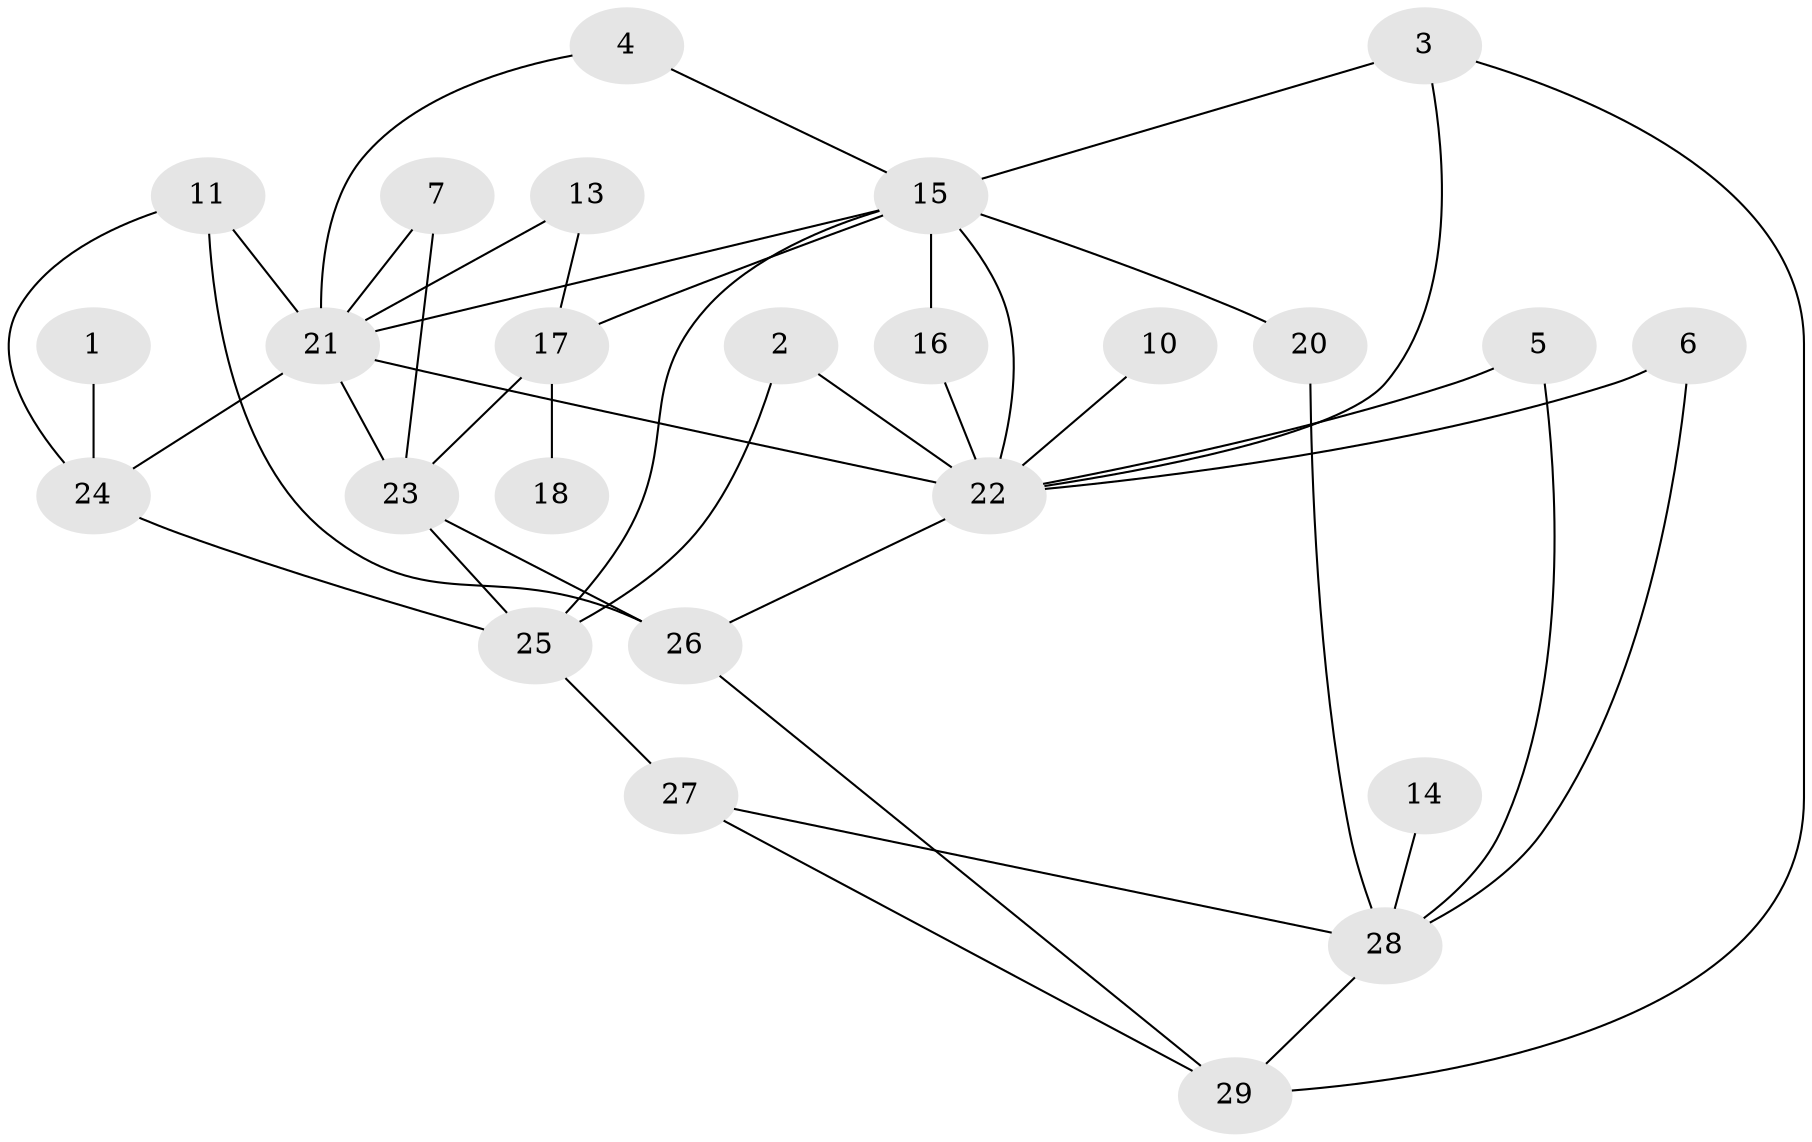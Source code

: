 // original degree distribution, {3: 0.22916666666666666, 4: 0.09375, 5: 0.0625, 1: 0.20833333333333334, 2: 0.3541666666666667, 0: 0.03125, 6: 0.020833333333333332}
// Generated by graph-tools (version 1.1) at 2025/35/03/04/25 23:35:48]
// undirected, 25 vertices, 43 edges
graph export_dot {
  node [color=gray90,style=filled];
  1;
  2;
  3;
  4;
  5;
  6;
  7;
  10;
  11;
  13;
  14;
  15;
  16;
  17;
  18;
  20;
  21;
  22;
  23;
  24;
  25;
  26;
  27;
  28;
  29;
  1 -- 24 [weight=1.0];
  2 -- 22 [weight=1.0];
  2 -- 25 [weight=1.0];
  3 -- 15 [weight=1.0];
  3 -- 22 [weight=1.0];
  3 -- 29 [weight=1.0];
  4 -- 15 [weight=1.0];
  4 -- 21 [weight=1.0];
  5 -- 22 [weight=1.0];
  5 -- 28 [weight=1.0];
  6 -- 22 [weight=1.0];
  6 -- 28 [weight=1.0];
  7 -- 21 [weight=1.0];
  7 -- 23 [weight=1.0];
  10 -- 22 [weight=1.0];
  11 -- 21 [weight=1.0];
  11 -- 24 [weight=1.0];
  11 -- 26 [weight=2.0];
  13 -- 17 [weight=1.0];
  13 -- 21 [weight=1.0];
  14 -- 28 [weight=1.0];
  15 -- 16 [weight=1.0];
  15 -- 17 [weight=1.0];
  15 -- 20 [weight=2.0];
  15 -- 21 [weight=1.0];
  15 -- 22 [weight=1.0];
  15 -- 25 [weight=1.0];
  16 -- 22 [weight=1.0];
  17 -- 18 [weight=1.0];
  17 -- 23 [weight=1.0];
  20 -- 28 [weight=1.0];
  21 -- 22 [weight=2.0];
  21 -- 23 [weight=1.0];
  21 -- 24 [weight=1.0];
  22 -- 26 [weight=1.0];
  23 -- 25 [weight=2.0];
  23 -- 26 [weight=1.0];
  24 -- 25 [weight=1.0];
  25 -- 27 [weight=2.0];
  26 -- 29 [weight=1.0];
  27 -- 28 [weight=1.0];
  27 -- 29 [weight=1.0];
  28 -- 29 [weight=1.0];
}
